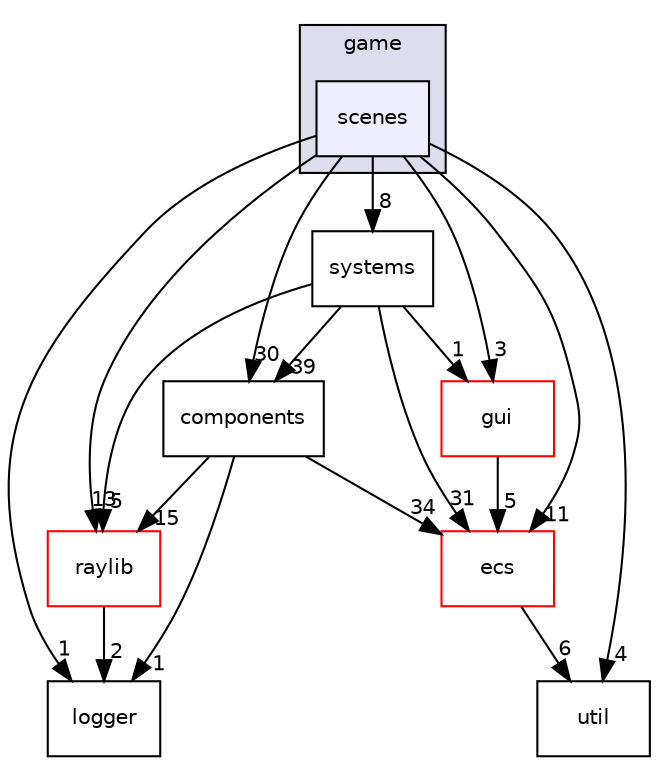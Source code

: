 digraph "src/game/scenes" {
  compound=true
  node [ fontsize="10", fontname="Helvetica"];
  edge [ labelfontsize="10", labelfontname="Helvetica"];
  subgraph clusterdir_1699be727a800b1d059c6f7f2b91d2ee {
    graph [ bgcolor="#ddddee", pencolor="black", label="game" fontname="Helvetica", fontsize="10", URL="dir_1699be727a800b1d059c6f7f2b91d2ee.html"]
  dir_5643fc5b65571d5df13cbb45af2e9897 [shape=box, label="scenes", style="filled", fillcolor="#eeeeff", pencolor="black", URL="dir_5643fc5b65571d5df13cbb45af2e9897.html"];
  }
  dir_a5f74f5d785ec5e5a721a58d25c88c44 [shape=box label="components" URL="dir_a5f74f5d785ec5e5a721a58d25c88c44.html"];
  dir_b7878ad5ecbf2506f4125b9d34c97e45 [shape=box label="util" URL="dir_b7878ad5ecbf2506f4125b9d34c97e45.html"];
  dir_46fb37fa78f646487908f22377b88dd8 [shape=box label="systems" URL="dir_46fb37fa78f646487908f22377b88dd8.html"];
  dir_ffde1fbcaa8d6b0d34e29c3bddf7a801 [shape=box label="logger" URL="dir_ffde1fbcaa8d6b0d34e29c3bddf7a801.html"];
  dir_0eb5bc4df32830927d4599d5e42d522d [shape=box label="gui" fillcolor="white" style="filled" color="red" URL="dir_0eb5bc4df32830927d4599d5e42d522d.html"];
  dir_ddca5f149c4ce13074f28b270e950ba9 [shape=box label="ecs" fillcolor="white" style="filled" color="red" URL="dir_ddca5f149c4ce13074f28b270e950ba9.html"];
  dir_d4cc5f0b3cfddd1b0952a9e00053f649 [shape=box label="raylib" fillcolor="white" style="filled" color="red" URL="dir_d4cc5f0b3cfddd1b0952a9e00053f649.html"];
  dir_a5f74f5d785ec5e5a721a58d25c88c44->dir_ffde1fbcaa8d6b0d34e29c3bddf7a801 [headlabel="1", labeldistance=1.5 headhref="dir_000008_000023.html"];
  dir_a5f74f5d785ec5e5a721a58d25c88c44->dir_ddca5f149c4ce13074f28b270e950ba9 [headlabel="34", labeldistance=1.5 headhref="dir_000008_000001.html"];
  dir_a5f74f5d785ec5e5a721a58d25c88c44->dir_d4cc5f0b3cfddd1b0952a9e00053f649 [headlabel="15", labeldistance=1.5 headhref="dir_000008_000010.html"];
  dir_46fb37fa78f646487908f22377b88dd8->dir_a5f74f5d785ec5e5a721a58d25c88c44 [headlabel="39", labeldistance=1.5 headhref="dir_000009_000008.html"];
  dir_46fb37fa78f646487908f22377b88dd8->dir_0eb5bc4df32830927d4599d5e42d522d [headlabel="1", labeldistance=1.5 headhref="dir_000009_000015.html"];
  dir_46fb37fa78f646487908f22377b88dd8->dir_ddca5f149c4ce13074f28b270e950ba9 [headlabel="31", labeldistance=1.5 headhref="dir_000009_000001.html"];
  dir_46fb37fa78f646487908f22377b88dd8->dir_d4cc5f0b3cfddd1b0952a9e00053f649 [headlabel="5", labeldistance=1.5 headhref="dir_000009_000010.html"];
  dir_0eb5bc4df32830927d4599d5e42d522d->dir_ddca5f149c4ce13074f28b270e950ba9 [headlabel="5", labeldistance=1.5 headhref="dir_000015_000001.html"];
  dir_5643fc5b65571d5df13cbb45af2e9897->dir_a5f74f5d785ec5e5a721a58d25c88c44 [headlabel="30", labeldistance=1.5 headhref="dir_000020_000008.html"];
  dir_5643fc5b65571d5df13cbb45af2e9897->dir_b7878ad5ecbf2506f4125b9d34c97e45 [headlabel="4", labeldistance=1.5 headhref="dir_000020_000026.html"];
  dir_5643fc5b65571d5df13cbb45af2e9897->dir_46fb37fa78f646487908f22377b88dd8 [headlabel="8", labeldistance=1.5 headhref="dir_000020_000009.html"];
  dir_5643fc5b65571d5df13cbb45af2e9897->dir_ffde1fbcaa8d6b0d34e29c3bddf7a801 [headlabel="1", labeldistance=1.5 headhref="dir_000020_000023.html"];
  dir_5643fc5b65571d5df13cbb45af2e9897->dir_0eb5bc4df32830927d4599d5e42d522d [headlabel="3", labeldistance=1.5 headhref="dir_000020_000015.html"];
  dir_5643fc5b65571d5df13cbb45af2e9897->dir_ddca5f149c4ce13074f28b270e950ba9 [headlabel="11", labeldistance=1.5 headhref="dir_000020_000001.html"];
  dir_5643fc5b65571d5df13cbb45af2e9897->dir_d4cc5f0b3cfddd1b0952a9e00053f649 [headlabel="13", labeldistance=1.5 headhref="dir_000020_000010.html"];
  dir_ddca5f149c4ce13074f28b270e950ba9->dir_b7878ad5ecbf2506f4125b9d34c97e45 [headlabel="6", labeldistance=1.5 headhref="dir_000001_000026.html"];
  dir_d4cc5f0b3cfddd1b0952a9e00053f649->dir_ffde1fbcaa8d6b0d34e29c3bddf7a801 [headlabel="2", labeldistance=1.5 headhref="dir_000010_000023.html"];
}

